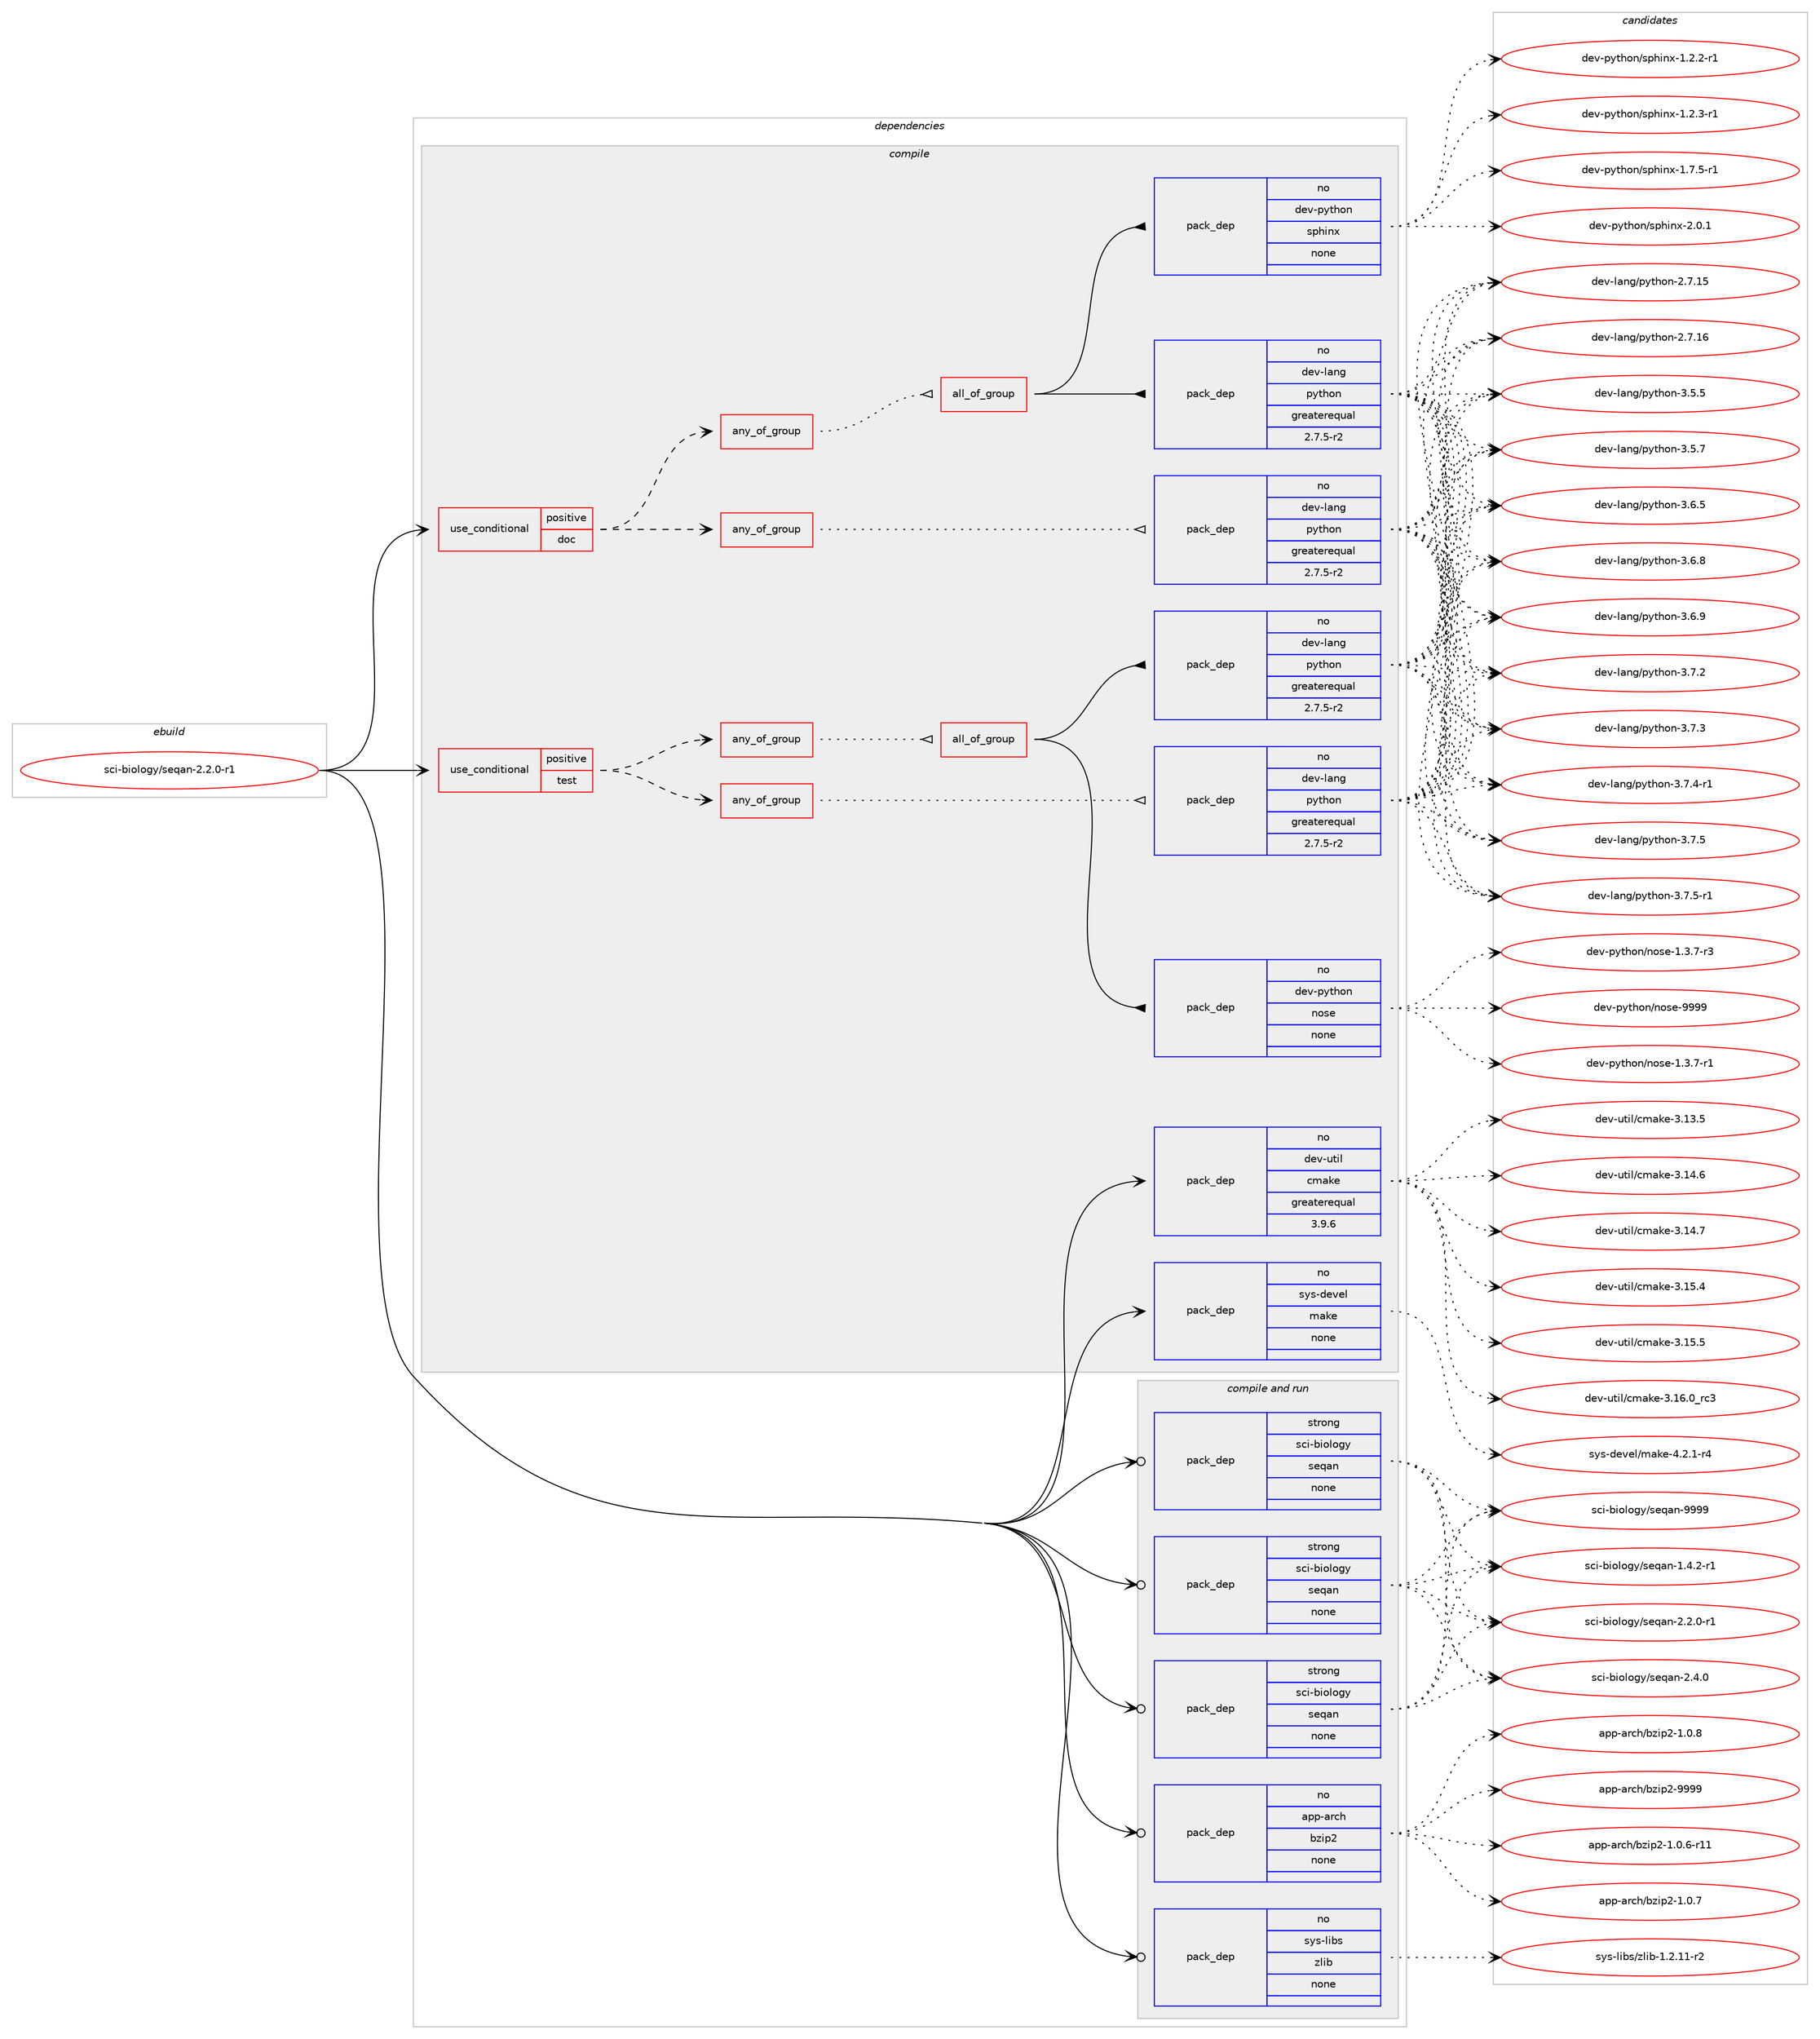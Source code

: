 digraph prolog {

# *************
# Graph options
# *************

newrank=true;
concentrate=true;
compound=true;
graph [rankdir=LR,fontname=Helvetica,fontsize=10,ranksep=1.5];#, ranksep=2.5, nodesep=0.2];
edge  [arrowhead=vee];
node  [fontname=Helvetica,fontsize=10];

# **********
# The ebuild
# **********

subgraph cluster_leftcol {
color=gray;
rank=same;
label=<<i>ebuild</i>>;
id [label="sci-biology/seqan-2.2.0-r1", color=red, width=4, href="../sci-biology/seqan-2.2.0-r1.svg"];
}

# ****************
# The dependencies
# ****************

subgraph cluster_midcol {
color=gray;
label=<<i>dependencies</i>>;
subgraph cluster_compile {
fillcolor="#eeeeee";
style=filled;
label=<<i>compile</i>>;
subgraph cond206811 {
dependency850731 [label=<<TABLE BORDER="0" CELLBORDER="1" CELLSPACING="0" CELLPADDING="4"><TR><TD ROWSPAN="3" CELLPADDING="10">use_conditional</TD></TR><TR><TD>positive</TD></TR><TR><TD>doc</TD></TR></TABLE>>, shape=none, color=red];
subgraph any14499 {
dependency850732 [label=<<TABLE BORDER="0" CELLBORDER="1" CELLSPACING="0" CELLPADDING="4"><TR><TD CELLPADDING="10">any_of_group</TD></TR></TABLE>>, shape=none, color=red];subgraph all507 {
dependency850733 [label=<<TABLE BORDER="0" CELLBORDER="1" CELLSPACING="0" CELLPADDING="4"><TR><TD CELLPADDING="10">all_of_group</TD></TR></TABLE>>, shape=none, color=red];subgraph pack628917 {
dependency850734 [label=<<TABLE BORDER="0" CELLBORDER="1" CELLSPACING="0" CELLPADDING="4" WIDTH="220"><TR><TD ROWSPAN="6" CELLPADDING="30">pack_dep</TD></TR><TR><TD WIDTH="110">no</TD></TR><TR><TD>dev-lang</TD></TR><TR><TD>python</TD></TR><TR><TD>greaterequal</TD></TR><TR><TD>2.7.5-r2</TD></TR></TABLE>>, shape=none, color=blue];
}
dependency850733:e -> dependency850734:w [weight=20,style="solid",arrowhead="inv"];
subgraph pack628918 {
dependency850735 [label=<<TABLE BORDER="0" CELLBORDER="1" CELLSPACING="0" CELLPADDING="4" WIDTH="220"><TR><TD ROWSPAN="6" CELLPADDING="30">pack_dep</TD></TR><TR><TD WIDTH="110">no</TD></TR><TR><TD>dev-python</TD></TR><TR><TD>sphinx</TD></TR><TR><TD>none</TD></TR><TR><TD></TD></TR></TABLE>>, shape=none, color=blue];
}
dependency850733:e -> dependency850735:w [weight=20,style="solid",arrowhead="inv"];
}
dependency850732:e -> dependency850733:w [weight=20,style="dotted",arrowhead="oinv"];
}
dependency850731:e -> dependency850732:w [weight=20,style="dashed",arrowhead="vee"];
subgraph any14500 {
dependency850736 [label=<<TABLE BORDER="0" CELLBORDER="1" CELLSPACING="0" CELLPADDING="4"><TR><TD CELLPADDING="10">any_of_group</TD></TR></TABLE>>, shape=none, color=red];subgraph pack628919 {
dependency850737 [label=<<TABLE BORDER="0" CELLBORDER="1" CELLSPACING="0" CELLPADDING="4" WIDTH="220"><TR><TD ROWSPAN="6" CELLPADDING="30">pack_dep</TD></TR><TR><TD WIDTH="110">no</TD></TR><TR><TD>dev-lang</TD></TR><TR><TD>python</TD></TR><TR><TD>greaterequal</TD></TR><TR><TD>2.7.5-r2</TD></TR></TABLE>>, shape=none, color=blue];
}
dependency850736:e -> dependency850737:w [weight=20,style="dotted",arrowhead="oinv"];
}
dependency850731:e -> dependency850736:w [weight=20,style="dashed",arrowhead="vee"];
}
id:e -> dependency850731:w [weight=20,style="solid",arrowhead="vee"];
subgraph cond206812 {
dependency850738 [label=<<TABLE BORDER="0" CELLBORDER="1" CELLSPACING="0" CELLPADDING="4"><TR><TD ROWSPAN="3" CELLPADDING="10">use_conditional</TD></TR><TR><TD>positive</TD></TR><TR><TD>test</TD></TR></TABLE>>, shape=none, color=red];
subgraph any14501 {
dependency850739 [label=<<TABLE BORDER="0" CELLBORDER="1" CELLSPACING="0" CELLPADDING="4"><TR><TD CELLPADDING="10">any_of_group</TD></TR></TABLE>>, shape=none, color=red];subgraph all508 {
dependency850740 [label=<<TABLE BORDER="0" CELLBORDER="1" CELLSPACING="0" CELLPADDING="4"><TR><TD CELLPADDING="10">all_of_group</TD></TR></TABLE>>, shape=none, color=red];subgraph pack628920 {
dependency850741 [label=<<TABLE BORDER="0" CELLBORDER="1" CELLSPACING="0" CELLPADDING="4" WIDTH="220"><TR><TD ROWSPAN="6" CELLPADDING="30">pack_dep</TD></TR><TR><TD WIDTH="110">no</TD></TR><TR><TD>dev-lang</TD></TR><TR><TD>python</TD></TR><TR><TD>greaterequal</TD></TR><TR><TD>2.7.5-r2</TD></TR></TABLE>>, shape=none, color=blue];
}
dependency850740:e -> dependency850741:w [weight=20,style="solid",arrowhead="inv"];
subgraph pack628921 {
dependency850742 [label=<<TABLE BORDER="0" CELLBORDER="1" CELLSPACING="0" CELLPADDING="4" WIDTH="220"><TR><TD ROWSPAN="6" CELLPADDING="30">pack_dep</TD></TR><TR><TD WIDTH="110">no</TD></TR><TR><TD>dev-python</TD></TR><TR><TD>nose</TD></TR><TR><TD>none</TD></TR><TR><TD></TD></TR></TABLE>>, shape=none, color=blue];
}
dependency850740:e -> dependency850742:w [weight=20,style="solid",arrowhead="inv"];
}
dependency850739:e -> dependency850740:w [weight=20,style="dotted",arrowhead="oinv"];
}
dependency850738:e -> dependency850739:w [weight=20,style="dashed",arrowhead="vee"];
subgraph any14502 {
dependency850743 [label=<<TABLE BORDER="0" CELLBORDER="1" CELLSPACING="0" CELLPADDING="4"><TR><TD CELLPADDING="10">any_of_group</TD></TR></TABLE>>, shape=none, color=red];subgraph pack628922 {
dependency850744 [label=<<TABLE BORDER="0" CELLBORDER="1" CELLSPACING="0" CELLPADDING="4" WIDTH="220"><TR><TD ROWSPAN="6" CELLPADDING="30">pack_dep</TD></TR><TR><TD WIDTH="110">no</TD></TR><TR><TD>dev-lang</TD></TR><TR><TD>python</TD></TR><TR><TD>greaterequal</TD></TR><TR><TD>2.7.5-r2</TD></TR></TABLE>>, shape=none, color=blue];
}
dependency850743:e -> dependency850744:w [weight=20,style="dotted",arrowhead="oinv"];
}
dependency850738:e -> dependency850743:w [weight=20,style="dashed",arrowhead="vee"];
}
id:e -> dependency850738:w [weight=20,style="solid",arrowhead="vee"];
subgraph pack628923 {
dependency850745 [label=<<TABLE BORDER="0" CELLBORDER="1" CELLSPACING="0" CELLPADDING="4" WIDTH="220"><TR><TD ROWSPAN="6" CELLPADDING="30">pack_dep</TD></TR><TR><TD WIDTH="110">no</TD></TR><TR><TD>dev-util</TD></TR><TR><TD>cmake</TD></TR><TR><TD>greaterequal</TD></TR><TR><TD>3.9.6</TD></TR></TABLE>>, shape=none, color=blue];
}
id:e -> dependency850745:w [weight=20,style="solid",arrowhead="vee"];
subgraph pack628924 {
dependency850746 [label=<<TABLE BORDER="0" CELLBORDER="1" CELLSPACING="0" CELLPADDING="4" WIDTH="220"><TR><TD ROWSPAN="6" CELLPADDING="30">pack_dep</TD></TR><TR><TD WIDTH="110">no</TD></TR><TR><TD>sys-devel</TD></TR><TR><TD>make</TD></TR><TR><TD>none</TD></TR><TR><TD></TD></TR></TABLE>>, shape=none, color=blue];
}
id:e -> dependency850746:w [weight=20,style="solid",arrowhead="vee"];
}
subgraph cluster_compileandrun {
fillcolor="#eeeeee";
style=filled;
label=<<i>compile and run</i>>;
subgraph pack628925 {
dependency850747 [label=<<TABLE BORDER="0" CELLBORDER="1" CELLSPACING="0" CELLPADDING="4" WIDTH="220"><TR><TD ROWSPAN="6" CELLPADDING="30">pack_dep</TD></TR><TR><TD WIDTH="110">no</TD></TR><TR><TD>app-arch</TD></TR><TR><TD>bzip2</TD></TR><TR><TD>none</TD></TR><TR><TD></TD></TR></TABLE>>, shape=none, color=blue];
}
id:e -> dependency850747:w [weight=20,style="solid",arrowhead="odotvee"];
subgraph pack628926 {
dependency850748 [label=<<TABLE BORDER="0" CELLBORDER="1" CELLSPACING="0" CELLPADDING="4" WIDTH="220"><TR><TD ROWSPAN="6" CELLPADDING="30">pack_dep</TD></TR><TR><TD WIDTH="110">no</TD></TR><TR><TD>sys-libs</TD></TR><TR><TD>zlib</TD></TR><TR><TD>none</TD></TR><TR><TD></TD></TR></TABLE>>, shape=none, color=blue];
}
id:e -> dependency850748:w [weight=20,style="solid",arrowhead="odotvee"];
subgraph pack628927 {
dependency850749 [label=<<TABLE BORDER="0" CELLBORDER="1" CELLSPACING="0" CELLPADDING="4" WIDTH="220"><TR><TD ROWSPAN="6" CELLPADDING="30">pack_dep</TD></TR><TR><TD WIDTH="110">strong</TD></TR><TR><TD>sci-biology</TD></TR><TR><TD>seqan</TD></TR><TR><TD>none</TD></TR><TR><TD></TD></TR></TABLE>>, shape=none, color=blue];
}
id:e -> dependency850749:w [weight=20,style="solid",arrowhead="odotvee"];
subgraph pack628928 {
dependency850750 [label=<<TABLE BORDER="0" CELLBORDER="1" CELLSPACING="0" CELLPADDING="4" WIDTH="220"><TR><TD ROWSPAN="6" CELLPADDING="30">pack_dep</TD></TR><TR><TD WIDTH="110">strong</TD></TR><TR><TD>sci-biology</TD></TR><TR><TD>seqan</TD></TR><TR><TD>none</TD></TR><TR><TD></TD></TR></TABLE>>, shape=none, color=blue];
}
id:e -> dependency850750:w [weight=20,style="solid",arrowhead="odotvee"];
subgraph pack628929 {
dependency850751 [label=<<TABLE BORDER="0" CELLBORDER="1" CELLSPACING="0" CELLPADDING="4" WIDTH="220"><TR><TD ROWSPAN="6" CELLPADDING="30">pack_dep</TD></TR><TR><TD WIDTH="110">strong</TD></TR><TR><TD>sci-biology</TD></TR><TR><TD>seqan</TD></TR><TR><TD>none</TD></TR><TR><TD></TD></TR></TABLE>>, shape=none, color=blue];
}
id:e -> dependency850751:w [weight=20,style="solid",arrowhead="odotvee"];
}
subgraph cluster_run {
fillcolor="#eeeeee";
style=filled;
label=<<i>run</i>>;
}
}

# **************
# The candidates
# **************

subgraph cluster_choices {
rank=same;
color=gray;
label=<<i>candidates</i>>;

subgraph choice628917 {
color=black;
nodesep=1;
choice10010111845108971101034711212111610411111045504655464953 [label="dev-lang/python-2.7.15", color=red, width=4,href="../dev-lang/python-2.7.15.svg"];
choice10010111845108971101034711212111610411111045504655464954 [label="dev-lang/python-2.7.16", color=red, width=4,href="../dev-lang/python-2.7.16.svg"];
choice100101118451089711010347112121116104111110455146534653 [label="dev-lang/python-3.5.5", color=red, width=4,href="../dev-lang/python-3.5.5.svg"];
choice100101118451089711010347112121116104111110455146534655 [label="dev-lang/python-3.5.7", color=red, width=4,href="../dev-lang/python-3.5.7.svg"];
choice100101118451089711010347112121116104111110455146544653 [label="dev-lang/python-3.6.5", color=red, width=4,href="../dev-lang/python-3.6.5.svg"];
choice100101118451089711010347112121116104111110455146544656 [label="dev-lang/python-3.6.8", color=red, width=4,href="../dev-lang/python-3.6.8.svg"];
choice100101118451089711010347112121116104111110455146544657 [label="dev-lang/python-3.6.9", color=red, width=4,href="../dev-lang/python-3.6.9.svg"];
choice100101118451089711010347112121116104111110455146554650 [label="dev-lang/python-3.7.2", color=red, width=4,href="../dev-lang/python-3.7.2.svg"];
choice100101118451089711010347112121116104111110455146554651 [label="dev-lang/python-3.7.3", color=red, width=4,href="../dev-lang/python-3.7.3.svg"];
choice1001011184510897110103471121211161041111104551465546524511449 [label="dev-lang/python-3.7.4-r1", color=red, width=4,href="../dev-lang/python-3.7.4-r1.svg"];
choice100101118451089711010347112121116104111110455146554653 [label="dev-lang/python-3.7.5", color=red, width=4,href="../dev-lang/python-3.7.5.svg"];
choice1001011184510897110103471121211161041111104551465546534511449 [label="dev-lang/python-3.7.5-r1", color=red, width=4,href="../dev-lang/python-3.7.5-r1.svg"];
dependency850734:e -> choice10010111845108971101034711212111610411111045504655464953:w [style=dotted,weight="100"];
dependency850734:e -> choice10010111845108971101034711212111610411111045504655464954:w [style=dotted,weight="100"];
dependency850734:e -> choice100101118451089711010347112121116104111110455146534653:w [style=dotted,weight="100"];
dependency850734:e -> choice100101118451089711010347112121116104111110455146534655:w [style=dotted,weight="100"];
dependency850734:e -> choice100101118451089711010347112121116104111110455146544653:w [style=dotted,weight="100"];
dependency850734:e -> choice100101118451089711010347112121116104111110455146544656:w [style=dotted,weight="100"];
dependency850734:e -> choice100101118451089711010347112121116104111110455146544657:w [style=dotted,weight="100"];
dependency850734:e -> choice100101118451089711010347112121116104111110455146554650:w [style=dotted,weight="100"];
dependency850734:e -> choice100101118451089711010347112121116104111110455146554651:w [style=dotted,weight="100"];
dependency850734:e -> choice1001011184510897110103471121211161041111104551465546524511449:w [style=dotted,weight="100"];
dependency850734:e -> choice100101118451089711010347112121116104111110455146554653:w [style=dotted,weight="100"];
dependency850734:e -> choice1001011184510897110103471121211161041111104551465546534511449:w [style=dotted,weight="100"];
}
subgraph choice628918 {
color=black;
nodesep=1;
choice10010111845112121116104111110471151121041051101204549465046504511449 [label="dev-python/sphinx-1.2.2-r1", color=red, width=4,href="../dev-python/sphinx-1.2.2-r1.svg"];
choice10010111845112121116104111110471151121041051101204549465046514511449 [label="dev-python/sphinx-1.2.3-r1", color=red, width=4,href="../dev-python/sphinx-1.2.3-r1.svg"];
choice10010111845112121116104111110471151121041051101204549465546534511449 [label="dev-python/sphinx-1.7.5-r1", color=red, width=4,href="../dev-python/sphinx-1.7.5-r1.svg"];
choice1001011184511212111610411111047115112104105110120455046484649 [label="dev-python/sphinx-2.0.1", color=red, width=4,href="../dev-python/sphinx-2.0.1.svg"];
dependency850735:e -> choice10010111845112121116104111110471151121041051101204549465046504511449:w [style=dotted,weight="100"];
dependency850735:e -> choice10010111845112121116104111110471151121041051101204549465046514511449:w [style=dotted,weight="100"];
dependency850735:e -> choice10010111845112121116104111110471151121041051101204549465546534511449:w [style=dotted,weight="100"];
dependency850735:e -> choice1001011184511212111610411111047115112104105110120455046484649:w [style=dotted,weight="100"];
}
subgraph choice628919 {
color=black;
nodesep=1;
choice10010111845108971101034711212111610411111045504655464953 [label="dev-lang/python-2.7.15", color=red, width=4,href="../dev-lang/python-2.7.15.svg"];
choice10010111845108971101034711212111610411111045504655464954 [label="dev-lang/python-2.7.16", color=red, width=4,href="../dev-lang/python-2.7.16.svg"];
choice100101118451089711010347112121116104111110455146534653 [label="dev-lang/python-3.5.5", color=red, width=4,href="../dev-lang/python-3.5.5.svg"];
choice100101118451089711010347112121116104111110455146534655 [label="dev-lang/python-3.5.7", color=red, width=4,href="../dev-lang/python-3.5.7.svg"];
choice100101118451089711010347112121116104111110455146544653 [label="dev-lang/python-3.6.5", color=red, width=4,href="../dev-lang/python-3.6.5.svg"];
choice100101118451089711010347112121116104111110455146544656 [label="dev-lang/python-3.6.8", color=red, width=4,href="../dev-lang/python-3.6.8.svg"];
choice100101118451089711010347112121116104111110455146544657 [label="dev-lang/python-3.6.9", color=red, width=4,href="../dev-lang/python-3.6.9.svg"];
choice100101118451089711010347112121116104111110455146554650 [label="dev-lang/python-3.7.2", color=red, width=4,href="../dev-lang/python-3.7.2.svg"];
choice100101118451089711010347112121116104111110455146554651 [label="dev-lang/python-3.7.3", color=red, width=4,href="../dev-lang/python-3.7.3.svg"];
choice1001011184510897110103471121211161041111104551465546524511449 [label="dev-lang/python-3.7.4-r1", color=red, width=4,href="../dev-lang/python-3.7.4-r1.svg"];
choice100101118451089711010347112121116104111110455146554653 [label="dev-lang/python-3.7.5", color=red, width=4,href="../dev-lang/python-3.7.5.svg"];
choice1001011184510897110103471121211161041111104551465546534511449 [label="dev-lang/python-3.7.5-r1", color=red, width=4,href="../dev-lang/python-3.7.5-r1.svg"];
dependency850737:e -> choice10010111845108971101034711212111610411111045504655464953:w [style=dotted,weight="100"];
dependency850737:e -> choice10010111845108971101034711212111610411111045504655464954:w [style=dotted,weight="100"];
dependency850737:e -> choice100101118451089711010347112121116104111110455146534653:w [style=dotted,weight="100"];
dependency850737:e -> choice100101118451089711010347112121116104111110455146534655:w [style=dotted,weight="100"];
dependency850737:e -> choice100101118451089711010347112121116104111110455146544653:w [style=dotted,weight="100"];
dependency850737:e -> choice100101118451089711010347112121116104111110455146544656:w [style=dotted,weight="100"];
dependency850737:e -> choice100101118451089711010347112121116104111110455146544657:w [style=dotted,weight="100"];
dependency850737:e -> choice100101118451089711010347112121116104111110455146554650:w [style=dotted,weight="100"];
dependency850737:e -> choice100101118451089711010347112121116104111110455146554651:w [style=dotted,weight="100"];
dependency850737:e -> choice1001011184510897110103471121211161041111104551465546524511449:w [style=dotted,weight="100"];
dependency850737:e -> choice100101118451089711010347112121116104111110455146554653:w [style=dotted,weight="100"];
dependency850737:e -> choice1001011184510897110103471121211161041111104551465546534511449:w [style=dotted,weight="100"];
}
subgraph choice628920 {
color=black;
nodesep=1;
choice10010111845108971101034711212111610411111045504655464953 [label="dev-lang/python-2.7.15", color=red, width=4,href="../dev-lang/python-2.7.15.svg"];
choice10010111845108971101034711212111610411111045504655464954 [label="dev-lang/python-2.7.16", color=red, width=4,href="../dev-lang/python-2.7.16.svg"];
choice100101118451089711010347112121116104111110455146534653 [label="dev-lang/python-3.5.5", color=red, width=4,href="../dev-lang/python-3.5.5.svg"];
choice100101118451089711010347112121116104111110455146534655 [label="dev-lang/python-3.5.7", color=red, width=4,href="../dev-lang/python-3.5.7.svg"];
choice100101118451089711010347112121116104111110455146544653 [label="dev-lang/python-3.6.5", color=red, width=4,href="../dev-lang/python-3.6.5.svg"];
choice100101118451089711010347112121116104111110455146544656 [label="dev-lang/python-3.6.8", color=red, width=4,href="../dev-lang/python-3.6.8.svg"];
choice100101118451089711010347112121116104111110455146544657 [label="dev-lang/python-3.6.9", color=red, width=4,href="../dev-lang/python-3.6.9.svg"];
choice100101118451089711010347112121116104111110455146554650 [label="dev-lang/python-3.7.2", color=red, width=4,href="../dev-lang/python-3.7.2.svg"];
choice100101118451089711010347112121116104111110455146554651 [label="dev-lang/python-3.7.3", color=red, width=4,href="../dev-lang/python-3.7.3.svg"];
choice1001011184510897110103471121211161041111104551465546524511449 [label="dev-lang/python-3.7.4-r1", color=red, width=4,href="../dev-lang/python-3.7.4-r1.svg"];
choice100101118451089711010347112121116104111110455146554653 [label="dev-lang/python-3.7.5", color=red, width=4,href="../dev-lang/python-3.7.5.svg"];
choice1001011184510897110103471121211161041111104551465546534511449 [label="dev-lang/python-3.7.5-r1", color=red, width=4,href="../dev-lang/python-3.7.5-r1.svg"];
dependency850741:e -> choice10010111845108971101034711212111610411111045504655464953:w [style=dotted,weight="100"];
dependency850741:e -> choice10010111845108971101034711212111610411111045504655464954:w [style=dotted,weight="100"];
dependency850741:e -> choice100101118451089711010347112121116104111110455146534653:w [style=dotted,weight="100"];
dependency850741:e -> choice100101118451089711010347112121116104111110455146534655:w [style=dotted,weight="100"];
dependency850741:e -> choice100101118451089711010347112121116104111110455146544653:w [style=dotted,weight="100"];
dependency850741:e -> choice100101118451089711010347112121116104111110455146544656:w [style=dotted,weight="100"];
dependency850741:e -> choice100101118451089711010347112121116104111110455146544657:w [style=dotted,weight="100"];
dependency850741:e -> choice100101118451089711010347112121116104111110455146554650:w [style=dotted,weight="100"];
dependency850741:e -> choice100101118451089711010347112121116104111110455146554651:w [style=dotted,weight="100"];
dependency850741:e -> choice1001011184510897110103471121211161041111104551465546524511449:w [style=dotted,weight="100"];
dependency850741:e -> choice100101118451089711010347112121116104111110455146554653:w [style=dotted,weight="100"];
dependency850741:e -> choice1001011184510897110103471121211161041111104551465546534511449:w [style=dotted,weight="100"];
}
subgraph choice628921 {
color=black;
nodesep=1;
choice10010111845112121116104111110471101111151014549465146554511449 [label="dev-python/nose-1.3.7-r1", color=red, width=4,href="../dev-python/nose-1.3.7-r1.svg"];
choice10010111845112121116104111110471101111151014549465146554511451 [label="dev-python/nose-1.3.7-r3", color=red, width=4,href="../dev-python/nose-1.3.7-r3.svg"];
choice10010111845112121116104111110471101111151014557575757 [label="dev-python/nose-9999", color=red, width=4,href="../dev-python/nose-9999.svg"];
dependency850742:e -> choice10010111845112121116104111110471101111151014549465146554511449:w [style=dotted,weight="100"];
dependency850742:e -> choice10010111845112121116104111110471101111151014549465146554511451:w [style=dotted,weight="100"];
dependency850742:e -> choice10010111845112121116104111110471101111151014557575757:w [style=dotted,weight="100"];
}
subgraph choice628922 {
color=black;
nodesep=1;
choice10010111845108971101034711212111610411111045504655464953 [label="dev-lang/python-2.7.15", color=red, width=4,href="../dev-lang/python-2.7.15.svg"];
choice10010111845108971101034711212111610411111045504655464954 [label="dev-lang/python-2.7.16", color=red, width=4,href="../dev-lang/python-2.7.16.svg"];
choice100101118451089711010347112121116104111110455146534653 [label="dev-lang/python-3.5.5", color=red, width=4,href="../dev-lang/python-3.5.5.svg"];
choice100101118451089711010347112121116104111110455146534655 [label="dev-lang/python-3.5.7", color=red, width=4,href="../dev-lang/python-3.5.7.svg"];
choice100101118451089711010347112121116104111110455146544653 [label="dev-lang/python-3.6.5", color=red, width=4,href="../dev-lang/python-3.6.5.svg"];
choice100101118451089711010347112121116104111110455146544656 [label="dev-lang/python-3.6.8", color=red, width=4,href="../dev-lang/python-3.6.8.svg"];
choice100101118451089711010347112121116104111110455146544657 [label="dev-lang/python-3.6.9", color=red, width=4,href="../dev-lang/python-3.6.9.svg"];
choice100101118451089711010347112121116104111110455146554650 [label="dev-lang/python-3.7.2", color=red, width=4,href="../dev-lang/python-3.7.2.svg"];
choice100101118451089711010347112121116104111110455146554651 [label="dev-lang/python-3.7.3", color=red, width=4,href="../dev-lang/python-3.7.3.svg"];
choice1001011184510897110103471121211161041111104551465546524511449 [label="dev-lang/python-3.7.4-r1", color=red, width=4,href="../dev-lang/python-3.7.4-r1.svg"];
choice100101118451089711010347112121116104111110455146554653 [label="dev-lang/python-3.7.5", color=red, width=4,href="../dev-lang/python-3.7.5.svg"];
choice1001011184510897110103471121211161041111104551465546534511449 [label="dev-lang/python-3.7.5-r1", color=red, width=4,href="../dev-lang/python-3.7.5-r1.svg"];
dependency850744:e -> choice10010111845108971101034711212111610411111045504655464953:w [style=dotted,weight="100"];
dependency850744:e -> choice10010111845108971101034711212111610411111045504655464954:w [style=dotted,weight="100"];
dependency850744:e -> choice100101118451089711010347112121116104111110455146534653:w [style=dotted,weight="100"];
dependency850744:e -> choice100101118451089711010347112121116104111110455146534655:w [style=dotted,weight="100"];
dependency850744:e -> choice100101118451089711010347112121116104111110455146544653:w [style=dotted,weight="100"];
dependency850744:e -> choice100101118451089711010347112121116104111110455146544656:w [style=dotted,weight="100"];
dependency850744:e -> choice100101118451089711010347112121116104111110455146544657:w [style=dotted,weight="100"];
dependency850744:e -> choice100101118451089711010347112121116104111110455146554650:w [style=dotted,weight="100"];
dependency850744:e -> choice100101118451089711010347112121116104111110455146554651:w [style=dotted,weight="100"];
dependency850744:e -> choice1001011184510897110103471121211161041111104551465546524511449:w [style=dotted,weight="100"];
dependency850744:e -> choice100101118451089711010347112121116104111110455146554653:w [style=dotted,weight="100"];
dependency850744:e -> choice1001011184510897110103471121211161041111104551465546534511449:w [style=dotted,weight="100"];
}
subgraph choice628923 {
color=black;
nodesep=1;
choice1001011184511711610510847991099710710145514649514653 [label="dev-util/cmake-3.13.5", color=red, width=4,href="../dev-util/cmake-3.13.5.svg"];
choice1001011184511711610510847991099710710145514649524654 [label="dev-util/cmake-3.14.6", color=red, width=4,href="../dev-util/cmake-3.14.6.svg"];
choice1001011184511711610510847991099710710145514649524655 [label="dev-util/cmake-3.14.7", color=red, width=4,href="../dev-util/cmake-3.14.7.svg"];
choice1001011184511711610510847991099710710145514649534652 [label="dev-util/cmake-3.15.4", color=red, width=4,href="../dev-util/cmake-3.15.4.svg"];
choice1001011184511711610510847991099710710145514649534653 [label="dev-util/cmake-3.15.5", color=red, width=4,href="../dev-util/cmake-3.15.5.svg"];
choice1001011184511711610510847991099710710145514649544648951149951 [label="dev-util/cmake-3.16.0_rc3", color=red, width=4,href="../dev-util/cmake-3.16.0_rc3.svg"];
dependency850745:e -> choice1001011184511711610510847991099710710145514649514653:w [style=dotted,weight="100"];
dependency850745:e -> choice1001011184511711610510847991099710710145514649524654:w [style=dotted,weight="100"];
dependency850745:e -> choice1001011184511711610510847991099710710145514649524655:w [style=dotted,weight="100"];
dependency850745:e -> choice1001011184511711610510847991099710710145514649534652:w [style=dotted,weight="100"];
dependency850745:e -> choice1001011184511711610510847991099710710145514649534653:w [style=dotted,weight="100"];
dependency850745:e -> choice1001011184511711610510847991099710710145514649544648951149951:w [style=dotted,weight="100"];
}
subgraph choice628924 {
color=black;
nodesep=1;
choice1151211154510010111810110847109971071014552465046494511452 [label="sys-devel/make-4.2.1-r4", color=red, width=4,href="../sys-devel/make-4.2.1-r4.svg"];
dependency850746:e -> choice1151211154510010111810110847109971071014552465046494511452:w [style=dotted,weight="100"];
}
subgraph choice628925 {
color=black;
nodesep=1;
choice97112112459711499104479812210511250454946484654451144949 [label="app-arch/bzip2-1.0.6-r11", color=red, width=4,href="../app-arch/bzip2-1.0.6-r11.svg"];
choice97112112459711499104479812210511250454946484655 [label="app-arch/bzip2-1.0.7", color=red, width=4,href="../app-arch/bzip2-1.0.7.svg"];
choice97112112459711499104479812210511250454946484656 [label="app-arch/bzip2-1.0.8", color=red, width=4,href="../app-arch/bzip2-1.0.8.svg"];
choice971121124597114991044798122105112504557575757 [label="app-arch/bzip2-9999", color=red, width=4,href="../app-arch/bzip2-9999.svg"];
dependency850747:e -> choice97112112459711499104479812210511250454946484654451144949:w [style=dotted,weight="100"];
dependency850747:e -> choice97112112459711499104479812210511250454946484655:w [style=dotted,weight="100"];
dependency850747:e -> choice97112112459711499104479812210511250454946484656:w [style=dotted,weight="100"];
dependency850747:e -> choice971121124597114991044798122105112504557575757:w [style=dotted,weight="100"];
}
subgraph choice628926 {
color=black;
nodesep=1;
choice11512111545108105981154712210810598454946504649494511450 [label="sys-libs/zlib-1.2.11-r2", color=red, width=4,href="../sys-libs/zlib-1.2.11-r2.svg"];
dependency850748:e -> choice11512111545108105981154712210810598454946504649494511450:w [style=dotted,weight="100"];
}
subgraph choice628927 {
color=black;
nodesep=1;
choice11599105459810511110811110312147115101113971104549465246504511449 [label="sci-biology/seqan-1.4.2-r1", color=red, width=4,href="../sci-biology/seqan-1.4.2-r1.svg"];
choice11599105459810511110811110312147115101113971104550465046484511449 [label="sci-biology/seqan-2.2.0-r1", color=red, width=4,href="../sci-biology/seqan-2.2.0-r1.svg"];
choice1159910545981051111081111031214711510111397110455046524648 [label="sci-biology/seqan-2.4.0", color=red, width=4,href="../sci-biology/seqan-2.4.0.svg"];
choice11599105459810511110811110312147115101113971104557575757 [label="sci-biology/seqan-9999", color=red, width=4,href="../sci-biology/seqan-9999.svg"];
dependency850749:e -> choice11599105459810511110811110312147115101113971104549465246504511449:w [style=dotted,weight="100"];
dependency850749:e -> choice11599105459810511110811110312147115101113971104550465046484511449:w [style=dotted,weight="100"];
dependency850749:e -> choice1159910545981051111081111031214711510111397110455046524648:w [style=dotted,weight="100"];
dependency850749:e -> choice11599105459810511110811110312147115101113971104557575757:w [style=dotted,weight="100"];
}
subgraph choice628928 {
color=black;
nodesep=1;
choice11599105459810511110811110312147115101113971104549465246504511449 [label="sci-biology/seqan-1.4.2-r1", color=red, width=4,href="../sci-biology/seqan-1.4.2-r1.svg"];
choice11599105459810511110811110312147115101113971104550465046484511449 [label="sci-biology/seqan-2.2.0-r1", color=red, width=4,href="../sci-biology/seqan-2.2.0-r1.svg"];
choice1159910545981051111081111031214711510111397110455046524648 [label="sci-biology/seqan-2.4.0", color=red, width=4,href="../sci-biology/seqan-2.4.0.svg"];
choice11599105459810511110811110312147115101113971104557575757 [label="sci-biology/seqan-9999", color=red, width=4,href="../sci-biology/seqan-9999.svg"];
dependency850750:e -> choice11599105459810511110811110312147115101113971104549465246504511449:w [style=dotted,weight="100"];
dependency850750:e -> choice11599105459810511110811110312147115101113971104550465046484511449:w [style=dotted,weight="100"];
dependency850750:e -> choice1159910545981051111081111031214711510111397110455046524648:w [style=dotted,weight="100"];
dependency850750:e -> choice11599105459810511110811110312147115101113971104557575757:w [style=dotted,weight="100"];
}
subgraph choice628929 {
color=black;
nodesep=1;
choice11599105459810511110811110312147115101113971104549465246504511449 [label="sci-biology/seqan-1.4.2-r1", color=red, width=4,href="../sci-biology/seqan-1.4.2-r1.svg"];
choice11599105459810511110811110312147115101113971104550465046484511449 [label="sci-biology/seqan-2.2.0-r1", color=red, width=4,href="../sci-biology/seqan-2.2.0-r1.svg"];
choice1159910545981051111081111031214711510111397110455046524648 [label="sci-biology/seqan-2.4.0", color=red, width=4,href="../sci-biology/seqan-2.4.0.svg"];
choice11599105459810511110811110312147115101113971104557575757 [label="sci-biology/seqan-9999", color=red, width=4,href="../sci-biology/seqan-9999.svg"];
dependency850751:e -> choice11599105459810511110811110312147115101113971104549465246504511449:w [style=dotted,weight="100"];
dependency850751:e -> choice11599105459810511110811110312147115101113971104550465046484511449:w [style=dotted,weight="100"];
dependency850751:e -> choice1159910545981051111081111031214711510111397110455046524648:w [style=dotted,weight="100"];
dependency850751:e -> choice11599105459810511110811110312147115101113971104557575757:w [style=dotted,weight="100"];
}
}

}
